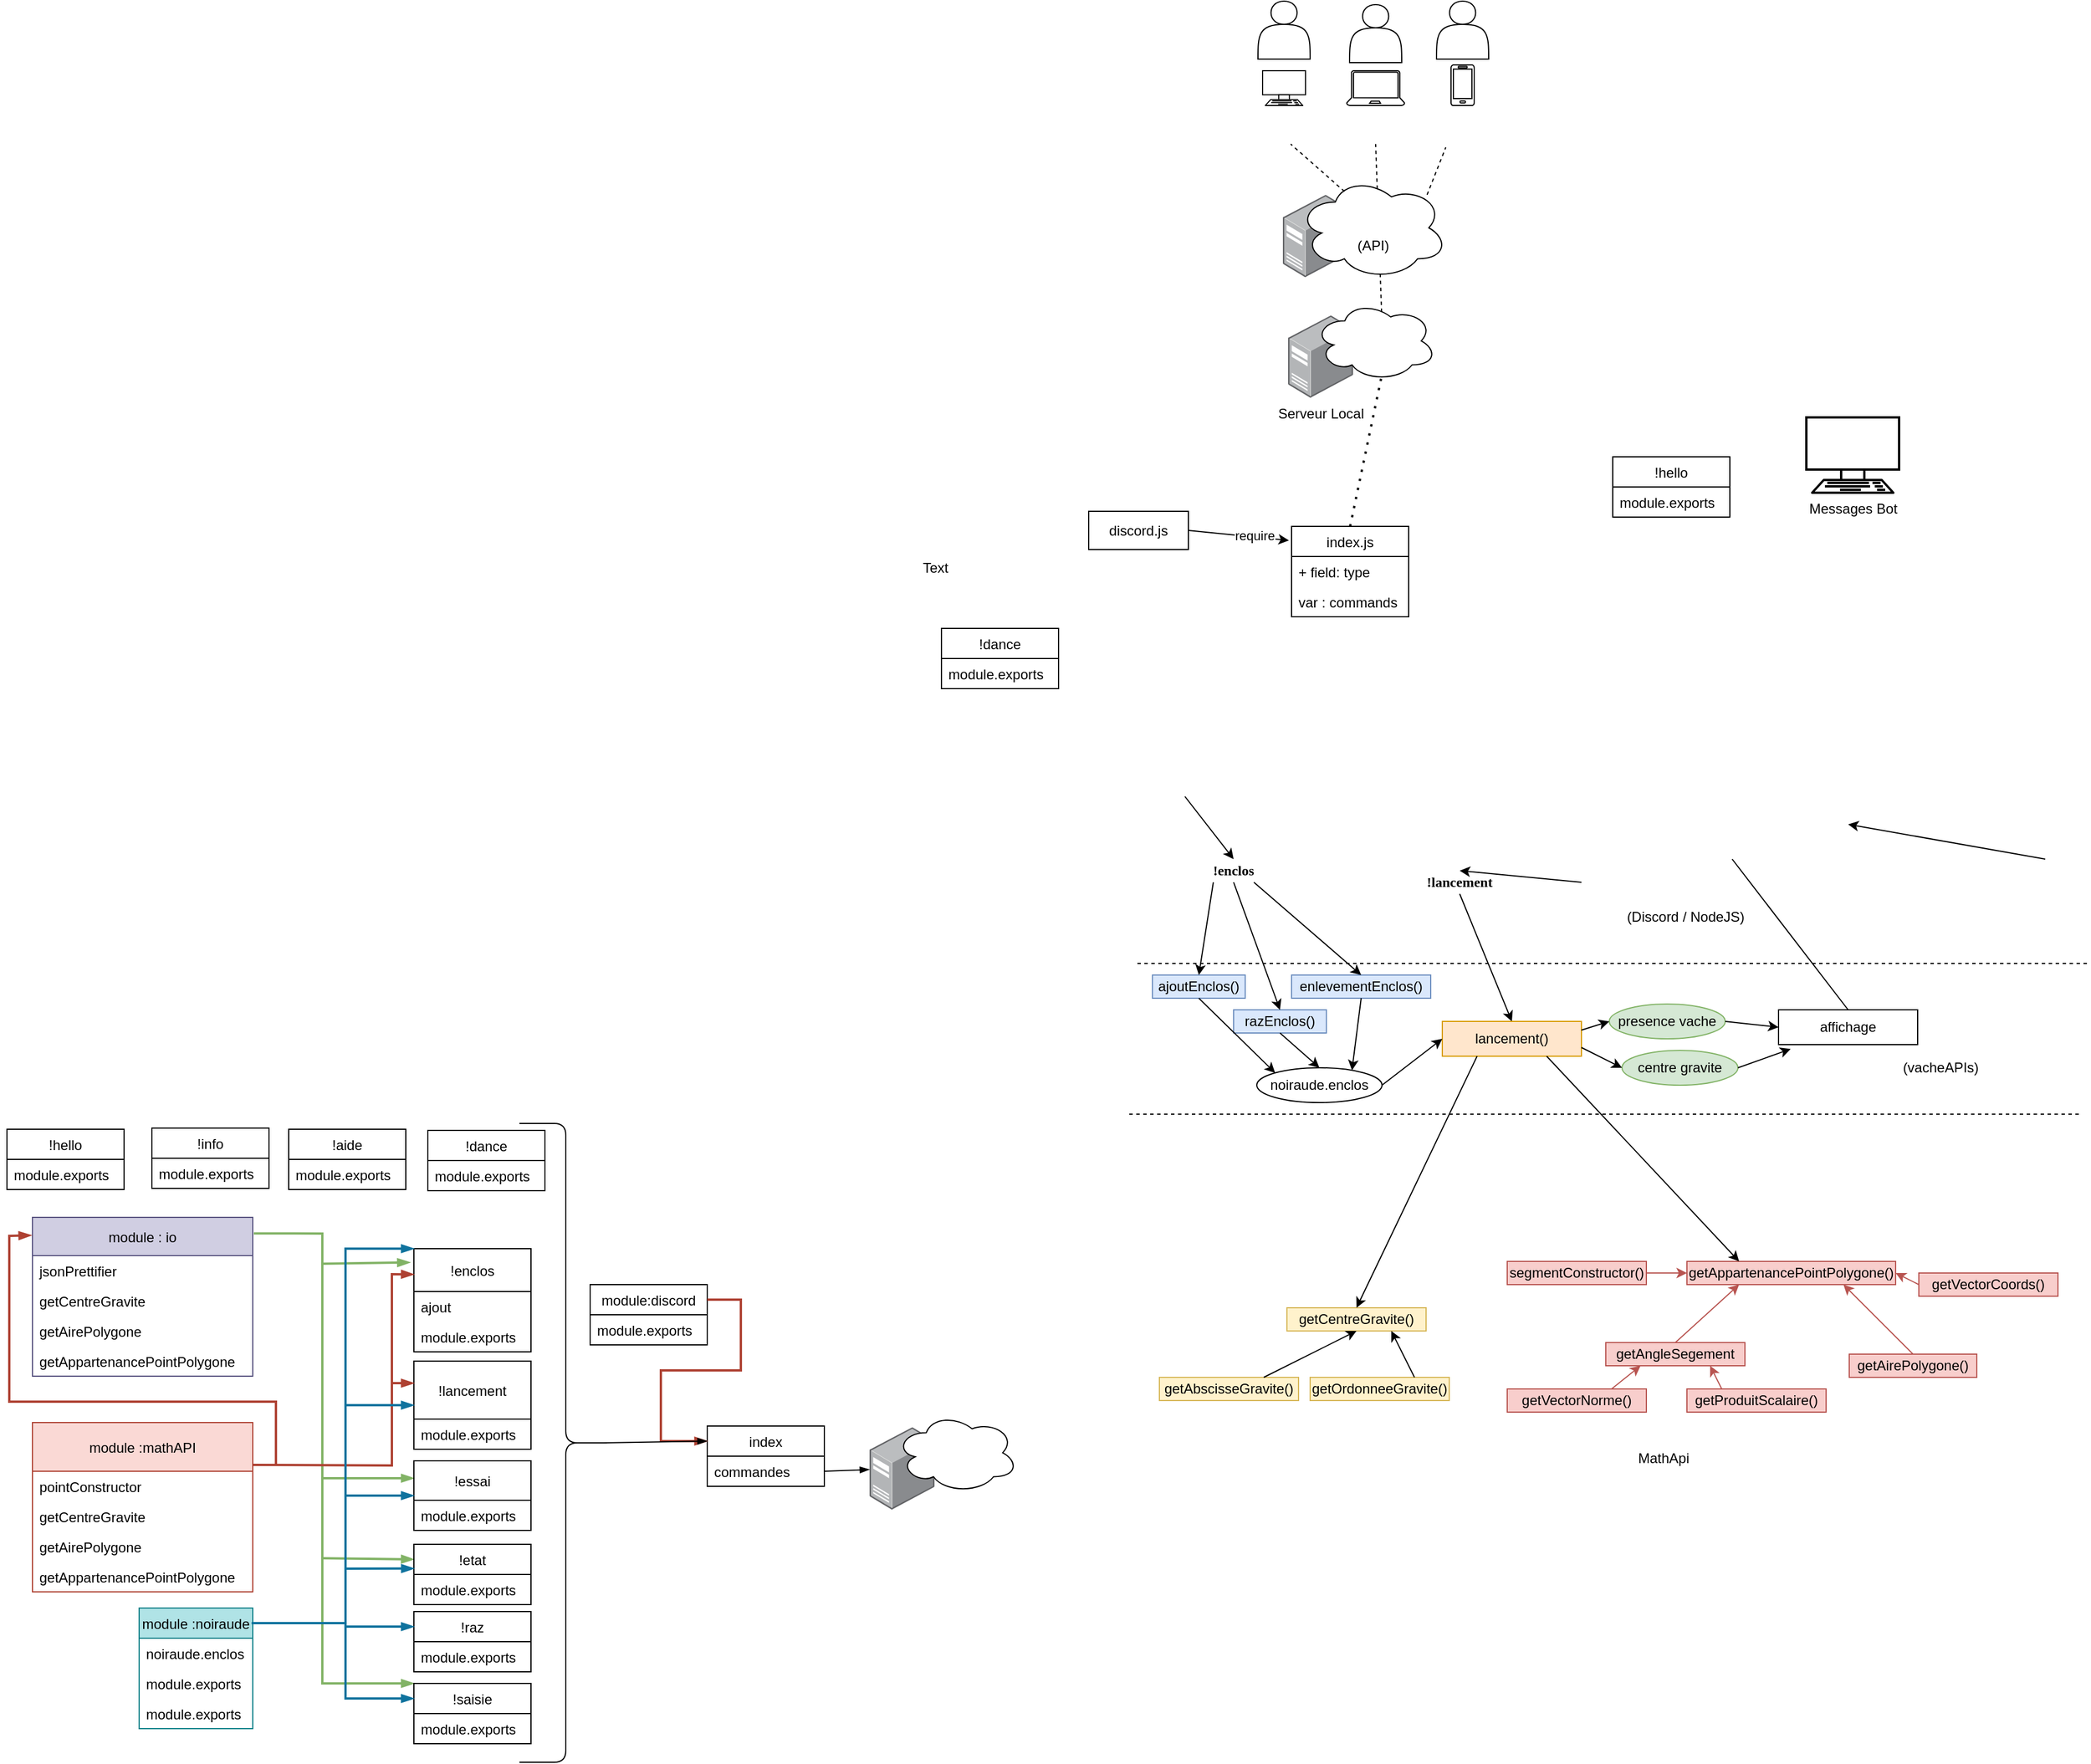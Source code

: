 <mxfile version="14.6.9" type="device"><diagram id="C5RBs43oDa-KdzZeNtuy" name="Page-1"><mxGraphModel dx="2421" dy="1082" grid="1" gridSize="1" guides="1" tooltips="1" connect="1" arrows="1" fold="1" page="0" pageScale="1" pageWidth="827" pageHeight="1169" math="0" shadow="0"><root><mxCell id="WIyWlLk6GJQsqaUBKTNV-0"/><mxCell id="WIyWlLk6GJQsqaUBKTNV-1" parent="WIyWlLk6GJQsqaUBKTNV-0"/><mxCell id="11kpayiMHBBTJBd-zUcu-158" value="" style="endArrow=blockThin;html=1;endFill=1;rounded=0;fillColor=#d5e8d4;strokeColor=#82b366;entryX=-0.033;entryY=0.133;entryDx=0;entryDy=0;gradientColor=#97d077;strokeWidth=2;entryPerimeter=0;" edge="1" parent="WIyWlLk6GJQsqaUBKTNV-1" target="11kpayiMHBBTJBd-zUcu-63"><mxGeometry width="50" height="50" relative="1" as="geometry"><mxPoint x="-700" y="750" as="sourcePoint"/><mxPoint x="-611" y="945" as="targetPoint"/><Array as="points"/></mxGeometry></mxCell><mxCell id="11kpayiMHBBTJBd-zUcu-121" value="" style="endArrow=blockThin;html=1;endFill=1;rounded=0;fillColor=#d5e8d4;strokeColor=#82b366;entryX=0;entryY=0.25;entryDx=0;entryDy=0;gradientColor=#97d077;strokeWidth=2;" edge="1" parent="WIyWlLk6GJQsqaUBKTNV-1" target="11kpayiMHBBTJBd-zUcu-116"><mxGeometry width="50" height="50" relative="1" as="geometry"><mxPoint x="-700" y="935" as="sourcePoint"/><mxPoint x="-640" y="935" as="targetPoint"/><Array as="points"/></mxGeometry></mxCell><mxCell id="11kpayiMHBBTJBd-zUcu-135" value="" style="endArrow=blockThin;html=1;endFill=1;rounded=0;entryX=0;entryY=0.25;entryDx=0;entryDy=0;fillColor=#d5e8d4;strokeColor=#82b366;strokeWidth=2;gradientColor=#97d077;" edge="1" parent="WIyWlLk6GJQsqaUBKTNV-1" target="11kpayiMHBBTJBd-zUcu-131"><mxGeometry width="50" height="50" relative="1" as="geometry"><mxPoint x="-700" y="1005" as="sourcePoint"/><mxPoint x="-560" y="1162" as="targetPoint"/><Array as="points"><mxPoint x="-700" y="1004"/></Array></mxGeometry></mxCell><mxCell id="11kpayiMHBBTJBd-zUcu-134" value="" style="endArrow=blockThin;html=1;endFill=1;rounded=0;fillColor=#d5e8d4;strokeColor=#82b366;entryX=0;entryY=0;entryDx=0;entryDy=0;strokeWidth=2;gradientColor=#97d077;exitX=1.005;exitY=0.101;exitDx=0;exitDy=0;exitPerimeter=0;" edge="1" parent="WIyWlLk6GJQsqaUBKTNV-1" source="11kpayiMHBBTJBd-zUcu-104" target="11kpayiMHBBTJBd-zUcu-65"><mxGeometry width="50" height="50" relative="1" as="geometry"><mxPoint x="-940" y="704" as="sourcePoint"/><mxPoint x="-720" y="1244" as="targetPoint"/><Array as="points"><mxPoint x="-700" y="724"/><mxPoint x="-700" y="1112"/></Array></mxGeometry></mxCell><mxCell id="Q9nrRwDINcUbHyaCn5dd-1" value="" style="endArrow=classic;html=1;entryX=0.5;entryY=0;entryDx=0;entryDy=0;" parent="WIyWlLk6GJQsqaUBKTNV-1" target="Q9nrRwDINcUbHyaCn5dd-42" edge="1"><mxGeometry width="50" height="50" relative="1" as="geometry"><mxPoint x="386" y="421" as="sourcePoint"/><mxPoint x="201" y="401" as="targetPoint"/></mxGeometry></mxCell><mxCell id="Q9nrRwDINcUbHyaCn5dd-4" value="" style="endArrow=classic;html=1;exitX=0.5;exitY=1;exitDx=0;exitDy=0;entryX=0.5;entryY=0;entryDx=0;entryDy=0;" parent="WIyWlLk6GJQsqaUBKTNV-1" source="Q9nrRwDINcUbHyaCn5dd-42" target="Q9nrRwDINcUbHyaCn5dd-51" edge="1"><mxGeometry width="50" height="50" relative="1" as="geometry"><mxPoint x="406" y="321" as="sourcePoint"/><mxPoint x="396" y="371" as="targetPoint"/></mxGeometry></mxCell><mxCell id="Q9nrRwDINcUbHyaCn5dd-9" value="getAbscisseGravite()" style="rounded=0;whiteSpace=wrap;html=1;fillColor=#fff2cc;strokeColor=#d6b656;" parent="WIyWlLk6GJQsqaUBKTNV-1" vertex="1"><mxGeometry x="22" y="848" width="120" height="20" as="geometry"/></mxCell><mxCell id="Q9nrRwDINcUbHyaCn5dd-11" value="getOrdonneeGravite()" style="rounded=0;whiteSpace=wrap;html=1;fillColor=#fff2cc;strokeColor=#d6b656;" parent="WIyWlLk6GJQsqaUBKTNV-1" vertex="1"><mxGeometry x="152" y="848" width="120" height="20" as="geometry"/></mxCell><mxCell id="Q9nrRwDINcUbHyaCn5dd-12" value="getCentreGravite()" style="rounded=0;whiteSpace=wrap;html=1;fillColor=#fff2cc;strokeColor=#d6b656;" parent="WIyWlLk6GJQsqaUBKTNV-1" vertex="1"><mxGeometry x="132" y="788" width="120" height="20" as="geometry"/></mxCell><mxCell id="Q9nrRwDINcUbHyaCn5dd-13" value="ajoutEnclos()" style="rounded=0;whiteSpace=wrap;html=1;fillColor=#dae8fc;strokeColor=#6c8ebf;" parent="WIyWlLk6GJQsqaUBKTNV-1" vertex="1"><mxGeometry x="16" y="501" width="80" height="20" as="geometry"/></mxCell><mxCell id="Q9nrRwDINcUbHyaCn5dd-14" value="getAirePolygone()" style="rounded=0;whiteSpace=wrap;html=1;fillColor=#f8cecc;strokeColor=#b85450;" parent="WIyWlLk6GJQsqaUBKTNV-1" vertex="1"><mxGeometry x="617" y="828" width="110" height="20" as="geometry"/></mxCell><mxCell id="Q9nrRwDINcUbHyaCn5dd-15" value="" style="endArrow=classic;html=1;entryX=0.75;entryY=1;entryDx=0;entryDy=0;exitX=0.5;exitY=0;exitDx=0;exitDy=0;fillColor=#f8cecc;strokeColor=#b85450;" parent="WIyWlLk6GJQsqaUBKTNV-1" source="Q9nrRwDINcUbHyaCn5dd-14" target="Q9nrRwDINcUbHyaCn5dd-21" edge="1"><mxGeometry width="50" height="50" relative="1" as="geometry"><mxPoint x="147" y="638" as="sourcePoint"/><mxPoint x="205.75" y="898" as="targetPoint"/></mxGeometry></mxCell><mxCell id="Q9nrRwDINcUbHyaCn5dd-16" value="" style="endArrow=classic;html=1;exitX=0.5;exitY=0;exitDx=0;exitDy=0;entryX=0.25;entryY=1;entryDx=0;entryDy=0;fillColor=#f8cecc;strokeColor=#b85450;" parent="WIyWlLk6GJQsqaUBKTNV-1" source="Q9nrRwDINcUbHyaCn5dd-24" target="Q9nrRwDINcUbHyaCn5dd-21" edge="1"><mxGeometry width="50" height="50" relative="1" as="geometry"><mxPoint x="309.5" y="798" as="sourcePoint"/><mxPoint x="267" y="828" as="targetPoint"/></mxGeometry></mxCell><mxCell id="Q9nrRwDINcUbHyaCn5dd-17" value="" style="endArrow=classic;html=1;entryX=0.25;entryY=1;entryDx=0;entryDy=0;exitX=0.75;exitY=0;exitDx=0;exitDy=0;fillColor=#f8cecc;strokeColor=#b85450;" parent="WIyWlLk6GJQsqaUBKTNV-1" source="Q9nrRwDINcUbHyaCn5dd-26" target="Q9nrRwDINcUbHyaCn5dd-24" edge="1"><mxGeometry width="50" height="50" relative="1" as="geometry"><mxPoint x="367" y="848" as="sourcePoint"/><mxPoint x="387" y="818" as="targetPoint"/></mxGeometry></mxCell><mxCell id="Q9nrRwDINcUbHyaCn5dd-20" value="segmentConstructor()" style="rounded=0;whiteSpace=wrap;html=1;fillColor=#f8cecc;strokeColor=#b85450;" parent="WIyWlLk6GJQsqaUBKTNV-1" vertex="1"><mxGeometry x="322" y="748" width="120" height="20" as="geometry"/></mxCell><mxCell id="Q9nrRwDINcUbHyaCn5dd-21" value="getAppartenancePointPolygone()" style="rounded=0;whiteSpace=wrap;html=1;fillColor=#f8cecc;strokeColor=#b85450;" parent="WIyWlLk6GJQsqaUBKTNV-1" vertex="1"><mxGeometry x="477" y="748" width="180" height="20" as="geometry"/></mxCell><mxCell id="Q9nrRwDINcUbHyaCn5dd-24" value="getAngleSegement" style="rounded=0;whiteSpace=wrap;html=1;fillColor=#f8cecc;strokeColor=#b85450;" parent="WIyWlLk6GJQsqaUBKTNV-1" vertex="1"><mxGeometry x="407" y="818" width="120" height="20" as="geometry"/></mxCell><mxCell id="Q9nrRwDINcUbHyaCn5dd-25" value="getProduitScalaire()" style="rounded=0;whiteSpace=wrap;html=1;fillColor=#f8cecc;strokeColor=#b85450;" parent="WIyWlLk6GJQsqaUBKTNV-1" vertex="1"><mxGeometry x="477" y="858" width="120" height="20" as="geometry"/></mxCell><mxCell id="Q9nrRwDINcUbHyaCn5dd-26" value="getVectorNorme()" style="rounded=0;whiteSpace=wrap;html=1;fillColor=#f8cecc;strokeColor=#b85450;" parent="WIyWlLk6GJQsqaUBKTNV-1" vertex="1"><mxGeometry x="322" y="858" width="120" height="20" as="geometry"/></mxCell><mxCell id="Q9nrRwDINcUbHyaCn5dd-28" value="" style="endArrow=classic;html=1;exitX=1;exitY=0.5;exitDx=0;exitDy=0;entryX=0;entryY=0.5;entryDx=0;entryDy=0;fillColor=#f8cecc;strokeColor=#b85450;" parent="WIyWlLk6GJQsqaUBKTNV-1" source="Q9nrRwDINcUbHyaCn5dd-20" target="Q9nrRwDINcUbHyaCn5dd-21" edge="1"><mxGeometry width="50" height="50" relative="1" as="geometry"><mxPoint x="319.5" y="808" as="sourcePoint"/><mxPoint x="277" y="838" as="targetPoint"/></mxGeometry></mxCell><mxCell id="Q9nrRwDINcUbHyaCn5dd-29" value="" style="endArrow=classic;html=1;entryX=0.75;entryY=1;entryDx=0;entryDy=0;exitX=0.25;exitY=0;exitDx=0;exitDy=0;fillColor=#f8cecc;strokeColor=#b85450;" parent="WIyWlLk6GJQsqaUBKTNV-1" source="Q9nrRwDINcUbHyaCn5dd-25" target="Q9nrRwDINcUbHyaCn5dd-24" edge="1"><mxGeometry width="50" height="50" relative="1" as="geometry"><mxPoint x="377" y="888" as="sourcePoint"/><mxPoint x="417" y="838" as="targetPoint"/></mxGeometry></mxCell><mxCell id="Q9nrRwDINcUbHyaCn5dd-30" value="getVectorCoords()" style="rounded=0;whiteSpace=wrap;html=1;fillColor=#f8cecc;strokeColor=#b85450;" parent="WIyWlLk6GJQsqaUBKTNV-1" vertex="1"><mxGeometry x="677" y="758" width="120" height="20" as="geometry"/></mxCell><mxCell id="Q9nrRwDINcUbHyaCn5dd-31" value="" style="endArrow=classic;html=1;exitX=0;exitY=0.5;exitDx=0;exitDy=0;entryX=1;entryY=0.5;entryDx=0;entryDy=0;fillColor=#f8cecc;strokeColor=#b85450;" parent="WIyWlLk6GJQsqaUBKTNV-1" source="Q9nrRwDINcUbHyaCn5dd-30" target="Q9nrRwDINcUbHyaCn5dd-21" edge="1"><mxGeometry width="50" height="50" relative="1" as="geometry"><mxPoint x="657" y="798" as="sourcePoint"/><mxPoint x="614.5" y="828" as="targetPoint"/></mxGeometry></mxCell><mxCell id="Q9nrRwDINcUbHyaCn5dd-32" value="" style="endArrow=classic;html=1;exitX=0.75;exitY=0;exitDx=0;exitDy=0;entryX=0.75;entryY=1;entryDx=0;entryDy=0;" parent="WIyWlLk6GJQsqaUBKTNV-1" source="Q9nrRwDINcUbHyaCn5dd-11" target="Q9nrRwDINcUbHyaCn5dd-12" edge="1"><mxGeometry width="50" height="50" relative="1" as="geometry"><mxPoint x="442" y="888" as="sourcePoint"/><mxPoint x="497" y="838" as="targetPoint"/></mxGeometry></mxCell><mxCell id="Q9nrRwDINcUbHyaCn5dd-33" value="" style="endArrow=classic;html=1;exitX=0.75;exitY=0;exitDx=0;exitDy=0;entryX=0.5;entryY=1;entryDx=0;entryDy=0;" parent="WIyWlLk6GJQsqaUBKTNV-1" source="Q9nrRwDINcUbHyaCn5dd-9" target="Q9nrRwDINcUbHyaCn5dd-12" edge="1"><mxGeometry width="50" height="50" relative="1" as="geometry"><mxPoint x="252" y="858" as="sourcePoint"/><mxPoint x="232" y="818" as="targetPoint"/></mxGeometry></mxCell><mxCell id="Q9nrRwDINcUbHyaCn5dd-34" value="" style="endArrow=none;dashed=1;html=1;" parent="WIyWlLk6GJQsqaUBKTNV-1" edge="1"><mxGeometry width="50" height="50" relative="1" as="geometry"><mxPoint x="-4" y="621" as="sourcePoint"/><mxPoint x="816" y="621" as="targetPoint"/></mxGeometry></mxCell><mxCell id="Q9nrRwDINcUbHyaCn5dd-35" value="" style="endArrow=none;dashed=1;html=1;" parent="WIyWlLk6GJQsqaUBKTNV-1" edge="1"><mxGeometry width="50" height="50" relative="1" as="geometry"><mxPoint x="3" y="491" as="sourcePoint"/><mxPoint x="823" y="491" as="targetPoint"/></mxGeometry></mxCell><mxCell id="Q9nrRwDINcUbHyaCn5dd-36" value="MathApi" style="text;html=1;strokeColor=none;fillColor=none;align=center;verticalAlign=middle;whiteSpace=wrap;rounded=0;" parent="WIyWlLk6GJQsqaUBKTNV-1" vertex="1"><mxGeometry x="437" y="908" width="40" height="20" as="geometry"/></mxCell><mxCell id="Q9nrRwDINcUbHyaCn5dd-37" value="(vacheAPIs)" style="text;html=1;strokeColor=none;fillColor=none;align=center;verticalAlign=middle;whiteSpace=wrap;rounded=0;" parent="WIyWlLk6GJQsqaUBKTNV-1" vertex="1"><mxGeometry x="661" y="571" width="70" height="20" as="geometry"/></mxCell><mxCell id="Q9nrRwDINcUbHyaCn5dd-39" value="(Discord / NodeJS)" style="text;html=1;strokeColor=none;fillColor=none;align=center;verticalAlign=middle;whiteSpace=wrap;rounded=0;" parent="WIyWlLk6GJQsqaUBKTNV-1" vertex="1"><mxGeometry x="416" y="441" width="120" height="20" as="geometry"/></mxCell><mxCell id="Q9nrRwDINcUbHyaCn5dd-41" value="&lt;b&gt;&lt;font face=&quot;Lucida Console&quot;&gt;!enclos&lt;/font&gt;&lt;/b&gt;" style="text;html=1;strokeColor=none;fillColor=none;align=center;verticalAlign=middle;whiteSpace=wrap;rounded=0;" parent="WIyWlLk6GJQsqaUBKTNV-1" vertex="1"><mxGeometry x="51" y="401" width="70" height="20" as="geometry"/></mxCell><mxCell id="Q9nrRwDINcUbHyaCn5dd-42" value="&lt;b&gt;&lt;font face=&quot;Lucida Console&quot;&gt;!lancement&lt;/font&gt;&lt;/b&gt;" style="text;html=1;strokeColor=none;fillColor=none;align=center;verticalAlign=middle;whiteSpace=wrap;rounded=0;" parent="WIyWlLk6GJQsqaUBKTNV-1" vertex="1"><mxGeometry x="246" y="411" width="70" height="20" as="geometry"/></mxCell><mxCell id="Q9nrRwDINcUbHyaCn5dd-43" value="" style="endArrow=classic;html=1;entryX=0.5;entryY=0;entryDx=0;entryDy=0;" parent="WIyWlLk6GJQsqaUBKTNV-1" target="Q9nrRwDINcUbHyaCn5dd-41" edge="1"><mxGeometry width="50" height="50" relative="1" as="geometry"><mxPoint x="44" y="347" as="sourcePoint"/><mxPoint x="226" y="381" as="targetPoint"/></mxGeometry></mxCell><mxCell id="Q9nrRwDINcUbHyaCn5dd-45" value="razEnclos()" style="rounded=0;whiteSpace=wrap;html=1;fillColor=#dae8fc;strokeColor=#6c8ebf;" parent="WIyWlLk6GJQsqaUBKTNV-1" vertex="1"><mxGeometry x="86" y="531" width="80" height="20" as="geometry"/></mxCell><mxCell id="Q9nrRwDINcUbHyaCn5dd-46" value="enlevementEnclos()" style="rounded=0;whiteSpace=wrap;html=1;fillColor=#dae8fc;strokeColor=#6c8ebf;" parent="WIyWlLk6GJQsqaUBKTNV-1" vertex="1"><mxGeometry x="136" y="501" width="120" height="20" as="geometry"/></mxCell><mxCell id="Q9nrRwDINcUbHyaCn5dd-47" value="" style="endArrow=classic;html=1;exitX=0.75;exitY=1;exitDx=0;exitDy=0;entryX=0.5;entryY=0;entryDx=0;entryDy=0;" parent="WIyWlLk6GJQsqaUBKTNV-1" source="Q9nrRwDINcUbHyaCn5dd-41" target="Q9nrRwDINcUbHyaCn5dd-46" edge="1"><mxGeometry width="50" height="50" relative="1" as="geometry"><mxPoint x="97.02" y="333.2" as="sourcePoint"/><mxPoint x="96" y="411" as="targetPoint"/></mxGeometry></mxCell><mxCell id="Q9nrRwDINcUbHyaCn5dd-48" value="" style="endArrow=classic;html=1;exitX=0.5;exitY=1;exitDx=0;exitDy=0;entryX=0.5;entryY=0;entryDx=0;entryDy=0;" parent="WIyWlLk6GJQsqaUBKTNV-1" source="Q9nrRwDINcUbHyaCn5dd-41" target="Q9nrRwDINcUbHyaCn5dd-45" edge="1"><mxGeometry width="50" height="50" relative="1" as="geometry"><mxPoint x="113.5" y="431" as="sourcePoint"/><mxPoint x="236" y="551" as="targetPoint"/></mxGeometry></mxCell><mxCell id="Q9nrRwDINcUbHyaCn5dd-49" value="" style="endArrow=classic;html=1;exitX=0.25;exitY=1;exitDx=0;exitDy=0;entryX=0.5;entryY=0;entryDx=0;entryDy=0;" parent="WIyWlLk6GJQsqaUBKTNV-1" source="Q9nrRwDINcUbHyaCn5dd-41" target="Q9nrRwDINcUbHyaCn5dd-13" edge="1"><mxGeometry width="50" height="50" relative="1" as="geometry"><mxPoint x="96" y="431" as="sourcePoint"/><mxPoint x="136" y="591" as="targetPoint"/></mxGeometry></mxCell><mxCell id="Q9nrRwDINcUbHyaCn5dd-51" value="lancement()" style="rounded=0;whiteSpace=wrap;html=1;fillColor=#ffe6cc;strokeColor=#d79b00;" parent="WIyWlLk6GJQsqaUBKTNV-1" vertex="1"><mxGeometry x="266" y="541" width="120" height="30" as="geometry"/></mxCell><mxCell id="Q9nrRwDINcUbHyaCn5dd-52" value="noiraude.enclos" style="ellipse;whiteSpace=wrap;html=1;" parent="WIyWlLk6GJQsqaUBKTNV-1" vertex="1"><mxGeometry x="106" y="581" width="108" height="30" as="geometry"/></mxCell><mxCell id="Q9nrRwDINcUbHyaCn5dd-53" value="centre gravite" style="ellipse;whiteSpace=wrap;html=1;fillColor=#d5e8d4;strokeColor=#82b366;" parent="WIyWlLk6GJQsqaUBKTNV-1" vertex="1"><mxGeometry x="421" y="566" width="100" height="30" as="geometry"/></mxCell><mxCell id="Q9nrRwDINcUbHyaCn5dd-54" value="presence vache" style="ellipse;whiteSpace=wrap;html=1;fillColor=#d5e8d4;strokeColor=#82b366;" parent="WIyWlLk6GJQsqaUBKTNV-1" vertex="1"><mxGeometry x="410" y="526" width="100" height="30" as="geometry"/></mxCell><mxCell id="Q9nrRwDINcUbHyaCn5dd-55" value="" style="endArrow=classic;html=1;exitX=0.25;exitY=1;exitDx=0;exitDy=0;entryX=0.5;entryY=0;entryDx=0;entryDy=0;" parent="WIyWlLk6GJQsqaUBKTNV-1" source="Q9nrRwDINcUbHyaCn5dd-51" target="Q9nrRwDINcUbHyaCn5dd-12" edge="1"><mxGeometry width="50" height="50" relative="1" as="geometry"><mxPoint x="211.0" y="331" as="sourcePoint"/><mxPoint x="291" y="421" as="targetPoint"/></mxGeometry></mxCell><mxCell id="Q9nrRwDINcUbHyaCn5dd-56" value="" style="endArrow=classic;html=1;exitX=0.75;exitY=1;exitDx=0;exitDy=0;entryX=0.25;entryY=0;entryDx=0;entryDy=0;" parent="WIyWlLk6GJQsqaUBKTNV-1" source="Q9nrRwDINcUbHyaCn5dd-51" target="Q9nrRwDINcUbHyaCn5dd-21" edge="1"><mxGeometry width="50" height="50" relative="1" as="geometry"><mxPoint x="221.0" y="341" as="sourcePoint"/><mxPoint x="301" y="431" as="targetPoint"/></mxGeometry></mxCell><mxCell id="Q9nrRwDINcUbHyaCn5dd-57" value="" style="endArrow=classic;html=1;exitX=1;exitY=0.75;exitDx=0;exitDy=0;entryX=0;entryY=0.5;entryDx=0;entryDy=0;" parent="WIyWlLk6GJQsqaUBKTNV-1" source="Q9nrRwDINcUbHyaCn5dd-51" target="Q9nrRwDINcUbHyaCn5dd-53" edge="1"><mxGeometry width="50" height="50" relative="1" as="geometry"><mxPoint x="211.0" y="331" as="sourcePoint"/><mxPoint x="291" y="421" as="targetPoint"/></mxGeometry></mxCell><mxCell id="Q9nrRwDINcUbHyaCn5dd-58" value="" style="endArrow=classic;html=1;exitX=1;exitY=0.25;exitDx=0;exitDy=0;entryX=0;entryY=0.5;entryDx=0;entryDy=0;" parent="WIyWlLk6GJQsqaUBKTNV-1" source="Q9nrRwDINcUbHyaCn5dd-51" target="Q9nrRwDINcUbHyaCn5dd-54" edge="1"><mxGeometry width="50" height="50" relative="1" as="geometry"><mxPoint x="396" y="578.5" as="sourcePoint"/><mxPoint x="446" y="536" as="targetPoint"/></mxGeometry></mxCell><mxCell id="Q9nrRwDINcUbHyaCn5dd-59" value="" style="endArrow=classic;html=1;startArrow=none;" parent="WIyWlLk6GJQsqaUBKTNV-1" edge="1"><mxGeometry width="50" height="50" relative="1" as="geometry"><mxPoint x="786" y="401" as="sourcePoint"/><mxPoint x="616" y="371" as="targetPoint"/></mxGeometry></mxCell><mxCell id="Q9nrRwDINcUbHyaCn5dd-60" value="" style="shape=actor;whiteSpace=wrap;html=1;" parent="WIyWlLk6GJQsqaUBKTNV-1" vertex="1"><mxGeometry x="107" y="-339" width="45" height="50" as="geometry"/></mxCell><mxCell id="Q9nrRwDINcUbHyaCn5dd-61" value="Messages Bot" style="verticalAlign=top;verticalLabelPosition=bottom;labelPosition=center;align=center;html=1;outlineConnect=0;gradientDirection=north;strokeWidth=2;shape=mxgraph.networks.terminal;" parent="WIyWlLk6GJQsqaUBKTNV-1" vertex="1"><mxGeometry x="580" y="20" width="80" height="65" as="geometry"/></mxCell><mxCell id="Q9nrRwDINcUbHyaCn5dd-62" value="affichage" style="rounded=0;whiteSpace=wrap;html=1;" parent="WIyWlLk6GJQsqaUBKTNV-1" vertex="1"><mxGeometry x="556" y="531" width="120" height="30" as="geometry"/></mxCell><mxCell id="Q9nrRwDINcUbHyaCn5dd-63" value="" style="endArrow=classic;html=1;exitX=1;exitY=0.5;exitDx=0;exitDy=0;entryX=0.087;entryY=1.127;entryDx=0;entryDy=0;entryPerimeter=0;" parent="WIyWlLk6GJQsqaUBKTNV-1" source="Q9nrRwDINcUbHyaCn5dd-53" target="Q9nrRwDINcUbHyaCn5dd-62" edge="1"><mxGeometry width="50" height="50" relative="1" as="geometry"><mxPoint x="396" y="558.5" as="sourcePoint"/><mxPoint x="446" y="536" as="targetPoint"/></mxGeometry></mxCell><mxCell id="Q9nrRwDINcUbHyaCn5dd-64" value="" style="endArrow=classic;html=1;exitX=1;exitY=0.5;exitDx=0;exitDy=0;entryX=0;entryY=0.5;entryDx=0;entryDy=0;" parent="WIyWlLk6GJQsqaUBKTNV-1" source="Q9nrRwDINcUbHyaCn5dd-54" target="Q9nrRwDINcUbHyaCn5dd-62" edge="1"><mxGeometry width="50" height="50" relative="1" as="geometry"><mxPoint x="546" y="536" as="sourcePoint"/><mxPoint x="566" y="548.5" as="targetPoint"/></mxGeometry></mxCell><mxCell id="Q9nrRwDINcUbHyaCn5dd-65" value="" style="endArrow=classic;html=1;entryX=0.5;entryY=0;entryDx=0;entryDy=0;exitX=0.5;exitY=1;exitDx=0;exitDy=0;" parent="WIyWlLk6GJQsqaUBKTNV-1" source="Q9nrRwDINcUbHyaCn5dd-45" target="Q9nrRwDINcUbHyaCn5dd-52" edge="1"><mxGeometry width="50" height="50" relative="1" as="geometry"><mxPoint x="46" y="611" as="sourcePoint"/><mxPoint x="96" y="561" as="targetPoint"/></mxGeometry></mxCell><mxCell id="Q9nrRwDINcUbHyaCn5dd-66" value="" style="endArrow=classic;html=1;entryX=0;entryY=0;entryDx=0;entryDy=0;exitX=0.5;exitY=1;exitDx=0;exitDy=0;" parent="WIyWlLk6GJQsqaUBKTNV-1" source="Q9nrRwDINcUbHyaCn5dd-13" target="Q9nrRwDINcUbHyaCn5dd-52" edge="1"><mxGeometry width="50" height="50" relative="1" as="geometry"><mxPoint x="136" y="561" as="sourcePoint"/><mxPoint x="151" y="591" as="targetPoint"/></mxGeometry></mxCell><mxCell id="Q9nrRwDINcUbHyaCn5dd-67" value="" style="endArrow=classic;html=1;entryX=0.76;entryY=0.073;entryDx=0;entryDy=0;exitX=0.5;exitY=1;exitDx=0;exitDy=0;entryPerimeter=0;" parent="WIyWlLk6GJQsqaUBKTNV-1" source="Q9nrRwDINcUbHyaCn5dd-46" target="Q9nrRwDINcUbHyaCn5dd-52" edge="1"><mxGeometry width="50" height="50" relative="1" as="geometry"><mxPoint x="146" y="571" as="sourcePoint"/><mxPoint x="161" y="601" as="targetPoint"/></mxGeometry></mxCell><mxCell id="Q9nrRwDINcUbHyaCn5dd-68" value="" style="endArrow=classic;html=1;exitX=1;exitY=0.5;exitDx=0;exitDy=0;entryX=0;entryY=0.5;entryDx=0;entryDy=0;" parent="WIyWlLk6GJQsqaUBKTNV-1" source="Q9nrRwDINcUbHyaCn5dd-52" target="Q9nrRwDINcUbHyaCn5dd-51" edge="1"><mxGeometry width="50" height="50" relative="1" as="geometry"><mxPoint x="136" y="561" as="sourcePoint"/><mxPoint x="218" y="551" as="targetPoint"/></mxGeometry></mxCell><mxCell id="11kpayiMHBBTJBd-zUcu-2" value="" style="endArrow=none;html=1;exitX=0.5;exitY=0;exitDx=0;exitDy=0;" edge="1" parent="WIyWlLk6GJQsqaUBKTNV-1" source="Q9nrRwDINcUbHyaCn5dd-62"><mxGeometry width="50" height="50" relative="1" as="geometry"><mxPoint x="616" y="531" as="sourcePoint"/><mxPoint x="516" y="401" as="targetPoint"/></mxGeometry></mxCell><mxCell id="11kpayiMHBBTJBd-zUcu-9" value="" style="verticalLabelPosition=bottom;html=1;verticalAlign=top;align=center;shape=mxgraph.azure.mobile;pointerEvents=1;" vertex="1" parent="WIyWlLk6GJQsqaUBKTNV-1"><mxGeometry x="273.5" y="-284" width="20" height="35" as="geometry"/></mxCell><mxCell id="11kpayiMHBBTJBd-zUcu-11" value="" style="verticalLabelPosition=bottom;html=1;verticalAlign=top;align=center;shape=mxgraph.azure.laptop;pointerEvents=1;" vertex="1" parent="WIyWlLk6GJQsqaUBKTNV-1"><mxGeometry x="183.5" y="-279" width="50" height="30" as="geometry"/></mxCell><mxCell id="11kpayiMHBBTJBd-zUcu-12" value="" style="verticalAlign=top;verticalLabelPosition=bottom;labelPosition=center;align=center;html=1;outlineConnect=0;gradientDirection=north;strokeWidth=2;shape=mxgraph.networks.terminal;" vertex="1" parent="WIyWlLk6GJQsqaUBKTNV-1"><mxGeometry x="111" y="-279" width="37" height="30" as="geometry"/></mxCell><mxCell id="11kpayiMHBBTJBd-zUcu-15" value="" style="shape=image;verticalLabelPosition=bottom;labelBackgroundColor=#ffffff;verticalAlign=top;aspect=fixed;imageAspect=0;image=https://cdn0.iconfinder.com/data/icons/free-social-media-set/24/discord-512.png;" vertex="1" parent="WIyWlLk6GJQsqaUBKTNV-1"><mxGeometry x="269" y="-241.91" width="29" height="29" as="geometry"/></mxCell><mxCell id="11kpayiMHBBTJBd-zUcu-22" value="" style="group" vertex="1" connectable="0" parent="WIyWlLk6GJQsqaUBKTNV-1"><mxGeometry x="141.5" y="-188" width="129" height="89" as="geometry"/></mxCell><mxCell id="11kpayiMHBBTJBd-zUcu-26" value="" style="group" vertex="1" connectable="0" parent="11kpayiMHBBTJBd-zUcu-22"><mxGeometry x="-13" width="142" height="89" as="geometry"/></mxCell><mxCell id="11kpayiMHBBTJBd-zUcu-18" value="" style="points=[];aspect=fixed;html=1;align=center;shadow=0;dashed=0;image;image=img/lib/allied_telesis/computer_and_terminals/Server_Desktop.svg;" vertex="1" parent="11kpayiMHBBTJBd-zUcu-26"><mxGeometry y="16" width="56.01" height="71" as="geometry"/></mxCell><mxCell id="11kpayiMHBBTJBd-zUcu-21" value="&lt;br&gt;&lt;br&gt;(API)" style="ellipse;shape=cloud;whiteSpace=wrap;html=1;" vertex="1" parent="11kpayiMHBBTJBd-zUcu-26"><mxGeometry x="13" width="129" height="89" as="geometry"/></mxCell><mxCell id="11kpayiMHBBTJBd-zUcu-19" value="" style="shape=image;verticalLabelPosition=bottom;labelBackgroundColor=#ffffff;verticalAlign=top;aspect=fixed;imageAspect=0;image=https://download.logo.wine/logo/Discord_(software)/Discord_(software)-Logo.wine.png;" vertex="1" parent="11kpayiMHBBTJBd-zUcu-26"><mxGeometry x="30.62" y="16" width="93.75" height="62.56" as="geometry"/></mxCell><mxCell id="11kpayiMHBBTJBd-zUcu-24" value="" style="shape=image;verticalLabelPosition=bottom;labelBackgroundColor=#ffffff;verticalAlign=top;aspect=fixed;imageAspect=0;image=https://seeklogo.com/images/D/discord-logo-134E148657-seeklogo.com.png;" vertex="1" parent="WIyWlLk6GJQsqaUBKTNV-1"><mxGeometry x="197.03" y="-241.91" width="22.94" height="26.17" as="geometry"/></mxCell><mxCell id="11kpayiMHBBTJBd-zUcu-25" value="" style="shape=image;verticalLabelPosition=bottom;labelBackgroundColor=#ffffff;verticalAlign=top;aspect=fixed;imageAspect=0;image=https://seeklogo.com/images/D/discord-logo-134E148657-seeklogo.com.png;" vertex="1" parent="WIyWlLk6GJQsqaUBKTNV-1"><mxGeometry x="118.03" y="-241.91" width="22.94" height="26.17" as="geometry"/></mxCell><mxCell id="11kpayiMHBBTJBd-zUcu-30" value="" style="endArrow=none;dashed=1;html=1;exitX=1;exitY=0;exitDx=0;exitDy=0;entryX=0;entryY=1;entryDx=0;entryDy=0;" edge="1" parent="WIyWlLk6GJQsqaUBKTNV-1" source="11kpayiMHBBTJBd-zUcu-19" target="11kpayiMHBBTJBd-zUcu-15"><mxGeometry width="50" height="50" relative="1" as="geometry"><mxPoint x="339.5" y="-180" as="sourcePoint"/><mxPoint x="389.5" y="-230" as="targetPoint"/></mxGeometry></mxCell><mxCell id="11kpayiMHBBTJBd-zUcu-31" value="" style="endArrow=none;dashed=1;html=1;exitX=0.53;exitY=0.122;exitDx=0;exitDy=0;entryX=0.5;entryY=1;entryDx=0;entryDy=0;exitPerimeter=0;" edge="1" parent="WIyWlLk6GJQsqaUBKTNV-1" source="11kpayiMHBBTJBd-zUcu-21" target="11kpayiMHBBTJBd-zUcu-24"><mxGeometry width="50" height="50" relative="1" as="geometry"><mxPoint x="260.37" y="-171.0" as="sourcePoint"/><mxPoint x="279.5" y="-200" as="targetPoint"/></mxGeometry></mxCell><mxCell id="11kpayiMHBBTJBd-zUcu-32" value="" style="endArrow=none;dashed=1;html=1;exitX=0.311;exitY=0.148;exitDx=0;exitDy=0;entryX=0.75;entryY=1;entryDx=0;entryDy=0;exitPerimeter=0;" edge="1" parent="WIyWlLk6GJQsqaUBKTNV-1" source="11kpayiMHBBTJBd-zUcu-21" target="11kpayiMHBBTJBd-zUcu-25"><mxGeometry width="50" height="50" relative="1" as="geometry"><mxPoint x="200.6" y="-178.1" as="sourcePoint"/><mxPoint x="216.0" y="-202.91" as="targetPoint"/></mxGeometry></mxCell><mxCell id="11kpayiMHBBTJBd-zUcu-33" value="" style="shape=actor;whiteSpace=wrap;html=1;" vertex="1" parent="WIyWlLk6GJQsqaUBKTNV-1"><mxGeometry x="186" y="-336" width="45" height="50" as="geometry"/></mxCell><mxCell id="11kpayiMHBBTJBd-zUcu-34" value="" style="shape=actor;whiteSpace=wrap;html=1;" vertex="1" parent="WIyWlLk6GJQsqaUBKTNV-1"><mxGeometry x="261" y="-339" width="45" height="50" as="geometry"/></mxCell><mxCell id="11kpayiMHBBTJBd-zUcu-36" value="" style="group" vertex="1" connectable="0" parent="WIyWlLk6GJQsqaUBKTNV-1"><mxGeometry x="133" y="-76" width="128" height="79" as="geometry"/></mxCell><mxCell id="11kpayiMHBBTJBd-zUcu-23" value="Serveur Local" style="points=[];aspect=fixed;html=1;align=center;shadow=0;dashed=0;image;image=img/lib/allied_telesis/computer_and_terminals/Server_Desktop.svg;" vertex="1" parent="11kpayiMHBBTJBd-zUcu-36"><mxGeometry y="8" width="56.01" height="71" as="geometry"/></mxCell><mxCell id="11kpayiMHBBTJBd-zUcu-5" value="" style="group" vertex="1" connectable="0" parent="11kpayiMHBBTJBd-zUcu-36"><mxGeometry x="22.5" width="105.5" height="69" as="geometry"/></mxCell><mxCell id="11kpayiMHBBTJBd-zUcu-35" value="" style="group" vertex="1" connectable="0" parent="11kpayiMHBBTJBd-zUcu-5"><mxGeometry y="-4.45" width="105.5" height="69" as="geometry"/></mxCell><mxCell id="11kpayiMHBBTJBd-zUcu-0" value="" style="ellipse;shape=cloud;whiteSpace=wrap;html=1;" vertex="1" parent="11kpayiMHBBTJBd-zUcu-35"><mxGeometry width="105.5" height="69" as="geometry"/></mxCell><mxCell id="11kpayiMHBBTJBd-zUcu-1" value="" style="shape=image;verticalLabelPosition=bottom;labelBackgroundColor=#ffffff;verticalAlign=top;aspect=fixed;imageAspect=0;image=https://upload.wikimedia.org/wikipedia/commons/thumb/d/d9/Node.js_logo.svg/1280px-Node.js_logo.svg.png;" vertex="1" parent="11kpayiMHBBTJBd-zUcu-35"><mxGeometry x="24.824" y="21.7" width="53.869" height="32.941" as="geometry"/></mxCell><mxCell id="11kpayiMHBBTJBd-zUcu-39" value="" style="endArrow=none;dashed=1;html=1;exitX=0.551;exitY=0.139;exitDx=0;exitDy=0;entryX=0.55;entryY=0.95;entryDx=0;entryDy=0;exitPerimeter=0;entryPerimeter=0;" edge="1" parent="WIyWlLk6GJQsqaUBKTNV-1" source="11kpayiMHBBTJBd-zUcu-0" target="11kpayiMHBBTJBd-zUcu-21"><mxGeometry width="50" height="50" relative="1" as="geometry"><mxPoint x="262.87" y="-162" as="sourcePoint"/><mxPoint x="279" y="-202.91" as="targetPoint"/></mxGeometry></mxCell><mxCell id="11kpayiMHBBTJBd-zUcu-40" value="" style="endArrow=none;dashed=1;html=1;dashPattern=1 3;strokeWidth=2;exitX=0.5;exitY=0;exitDx=0;exitDy=0;entryX=0.55;entryY=0.95;entryDx=0;entryDy=0;entryPerimeter=0;" edge="1" parent="WIyWlLk6GJQsqaUBKTNV-1" source="11kpayiMHBBTJBd-zUcu-45" target="11kpayiMHBBTJBd-zUcu-0"><mxGeometry width="50" height="50" relative="1" as="geometry"><mxPoint x="216" y="61" as="sourcePoint"/><mxPoint x="342" y="-24" as="targetPoint"/></mxGeometry></mxCell><mxCell id="11kpayiMHBBTJBd-zUcu-43" value="" style="endArrow=classic;html=1;entryX=-0.023;entryY=0.155;entryDx=0;entryDy=0;exitX=1;exitY=0.5;exitDx=0;exitDy=0;entryPerimeter=0;" edge="1" parent="WIyWlLk6GJQsqaUBKTNV-1" source="11kpayiMHBBTJBd-zUcu-44" target="11kpayiMHBBTJBd-zUcu-45"><mxGeometry width="50" height="50" relative="1" as="geometry"><mxPoint x="74" y="93" as="sourcePoint"/><mxPoint x="95" y="81" as="targetPoint"/></mxGeometry></mxCell><mxCell id="11kpayiMHBBTJBd-zUcu-49" value="require" style="edgeLabel;html=1;align=center;verticalAlign=middle;resizable=0;points=[];" vertex="1" connectable="0" parent="11kpayiMHBBTJBd-zUcu-43"><mxGeometry x="0.307" y="1" relative="1" as="geometry"><mxPoint as="offset"/></mxGeometry></mxCell><mxCell id="11kpayiMHBBTJBd-zUcu-44" value="discord.js" style="rounded=0;whiteSpace=wrap;html=1;" vertex="1" parent="WIyWlLk6GJQsqaUBKTNV-1"><mxGeometry x="-39" y="101" width="86" height="33" as="geometry"/></mxCell><mxCell id="11kpayiMHBBTJBd-zUcu-45" value="index.js" style="swimlane;fontStyle=0;childLayout=stackLayout;horizontal=1;startSize=26;fillColor=none;horizontalStack=0;resizeParent=1;resizeParentMax=0;resizeLast=0;collapsible=1;marginBottom=0;" vertex="1" parent="WIyWlLk6GJQsqaUBKTNV-1"><mxGeometry x="136" y="114" width="101" height="78" as="geometry"/></mxCell><mxCell id="11kpayiMHBBTJBd-zUcu-47" value="+ field: type" style="text;strokeColor=none;fillColor=none;align=left;verticalAlign=top;spacingLeft=4;spacingRight=4;overflow=hidden;rotatable=0;points=[[0,0.5],[1,0.5]];portConstraint=eastwest;" vertex="1" parent="11kpayiMHBBTJBd-zUcu-45"><mxGeometry y="26" width="101" height="26" as="geometry"/></mxCell><mxCell id="11kpayiMHBBTJBd-zUcu-46" value="var : commands" style="text;strokeColor=none;fillColor=none;align=left;verticalAlign=top;spacingLeft=4;spacingRight=4;overflow=hidden;rotatable=0;points=[[0,0.5],[1,0.5]];portConstraint=eastwest;" vertex="1" parent="11kpayiMHBBTJBd-zUcu-45"><mxGeometry y="52" width="101" height="26" as="geometry"/></mxCell><mxCell id="11kpayiMHBBTJBd-zUcu-54" value="!aide" style="swimlane;fontStyle=0;childLayout=stackLayout;horizontal=1;startSize=26;fillColor=none;horizontalStack=0;resizeParent=1;resizeParentMax=0;resizeLast=0;collapsible=1;marginBottom=0;" vertex="1" parent="WIyWlLk6GJQsqaUBKTNV-1"><mxGeometry x="-729" y="634" width="101" height="52" as="geometry"/></mxCell><mxCell id="11kpayiMHBBTJBd-zUcu-55" value="module.exports" style="text;strokeColor=none;fillColor=none;align=left;verticalAlign=top;spacingLeft=4;spacingRight=4;overflow=hidden;rotatable=0;points=[[0,0.5],[1,0.5]];portConstraint=eastwest;" vertex="1" parent="11kpayiMHBBTJBd-zUcu-54"><mxGeometry y="26" width="101" height="26" as="geometry"/></mxCell><mxCell id="11kpayiMHBBTJBd-zUcu-63" value="!enclos" style="swimlane;fontStyle=0;childLayout=stackLayout;horizontal=1;startSize=37;fillColor=none;horizontalStack=0;resizeParent=1;resizeParentMax=0;resizeLast=0;collapsible=1;marginBottom=0;" vertex="1" parent="WIyWlLk6GJQsqaUBKTNV-1"><mxGeometry x="-621" y="737" width="101" height="89" as="geometry"/></mxCell><mxCell id="11kpayiMHBBTJBd-zUcu-64" value="ajout" style="text;strokeColor=none;fillColor=none;align=left;verticalAlign=top;spacingLeft=4;spacingRight=4;overflow=hidden;rotatable=0;points=[[0,0.5],[1,0.5]];portConstraint=eastwest;" vertex="1" parent="11kpayiMHBBTJBd-zUcu-63"><mxGeometry y="37" width="101" height="26" as="geometry"/></mxCell><mxCell id="11kpayiMHBBTJBd-zUcu-92" value="module.exports" style="text;strokeColor=none;fillColor=none;align=left;verticalAlign=top;spacingLeft=4;spacingRight=4;overflow=hidden;rotatable=0;points=[[0,0.5],[1,0.5]];portConstraint=eastwest;" vertex="1" parent="11kpayiMHBBTJBd-zUcu-63"><mxGeometry y="63" width="101" height="26" as="geometry"/></mxCell><mxCell id="11kpayiMHBBTJBd-zUcu-65" value="!saisie" style="swimlane;fontStyle=0;childLayout=stackLayout;horizontal=1;startSize=26;fillColor=none;horizontalStack=0;resizeParent=1;resizeParentMax=0;resizeLast=0;collapsible=1;marginBottom=0;" vertex="1" parent="WIyWlLk6GJQsqaUBKTNV-1"><mxGeometry x="-621" y="1112" width="101" height="52" as="geometry"/></mxCell><mxCell id="11kpayiMHBBTJBd-zUcu-66" value="module.exports" style="text;strokeColor=none;fillColor=none;align=left;verticalAlign=top;spacingLeft=4;spacingRight=4;overflow=hidden;rotatable=0;points=[[0,0.5],[1,0.5]];portConstraint=eastwest;" vertex="1" parent="11kpayiMHBBTJBd-zUcu-65"><mxGeometry y="26" width="101" height="26" as="geometry"/></mxCell><mxCell id="11kpayiMHBBTJBd-zUcu-67" value="index" style="swimlane;fontStyle=0;childLayout=stackLayout;horizontal=1;startSize=26;fillColor=none;horizontalStack=0;resizeParent=1;resizeParentMax=0;resizeLast=0;collapsible=1;marginBottom=0;" vertex="1" parent="WIyWlLk6GJQsqaUBKTNV-1"><mxGeometry x="-368" y="890" width="101" height="52" as="geometry"/></mxCell><mxCell id="11kpayiMHBBTJBd-zUcu-68" value="commandes" style="text;strokeColor=none;fillColor=none;align=left;verticalAlign=top;spacingLeft=4;spacingRight=4;overflow=hidden;rotatable=0;points=[[0,0.5],[1,0.5]];portConstraint=eastwest;" vertex="1" parent="11kpayiMHBBTJBd-zUcu-67"><mxGeometry y="26" width="101" height="26" as="geometry"/></mxCell><mxCell id="11kpayiMHBBTJBd-zUcu-69" value="!hello" style="swimlane;fontStyle=0;childLayout=stackLayout;horizontal=1;startSize=26;fillColor=none;horizontalStack=0;resizeParent=1;resizeParentMax=0;resizeLast=0;collapsible=1;marginBottom=0;" vertex="1" parent="WIyWlLk6GJQsqaUBKTNV-1"><mxGeometry x="413" y="54" width="101" height="52" as="geometry"/></mxCell><mxCell id="11kpayiMHBBTJBd-zUcu-70" value="module.exports" style="text;strokeColor=none;fillColor=none;align=left;verticalAlign=top;spacingLeft=4;spacingRight=4;overflow=hidden;rotatable=0;points=[[0,0.5],[1,0.5]];portConstraint=eastwest;" vertex="1" parent="11kpayiMHBBTJBd-zUcu-69"><mxGeometry y="26" width="101" height="26" as="geometry"/></mxCell><mxCell id="11kpayiMHBBTJBd-zUcu-71" value="!dance" style="swimlane;fontStyle=0;childLayout=stackLayout;horizontal=1;startSize=26;fillColor=none;horizontalStack=0;resizeParent=1;resizeParentMax=0;resizeLast=0;collapsible=1;marginBottom=0;" vertex="1" parent="WIyWlLk6GJQsqaUBKTNV-1"><mxGeometry x="-165.97" y="202" width="101" height="52" as="geometry"/></mxCell><mxCell id="11kpayiMHBBTJBd-zUcu-72" value="module.exports" style="text;strokeColor=none;fillColor=none;align=left;verticalAlign=top;spacingLeft=4;spacingRight=4;overflow=hidden;rotatable=0;points=[[0,0.5],[1,0.5]];portConstraint=eastwest;" vertex="1" parent="11kpayiMHBBTJBd-zUcu-71"><mxGeometry y="26" width="101" height="26" as="geometry"/></mxCell><mxCell id="11kpayiMHBBTJBd-zUcu-73" value="Text" style="text;html=1;strokeColor=none;fillColor=none;align=center;verticalAlign=middle;whiteSpace=wrap;rounded=0;" vertex="1" parent="WIyWlLk6GJQsqaUBKTNV-1"><mxGeometry x="-191" y="140" width="40" height="20" as="geometry"/></mxCell><mxCell id="11kpayiMHBBTJBd-zUcu-78" value="module :mathAPI" style="swimlane;fontStyle=0;childLayout=stackLayout;horizontal=1;startSize=42;fillColor=#fad9d5;horizontalStack=0;resizeParent=1;resizeParentMax=0;resizeLast=0;collapsible=1;marginBottom=0;strokeColor=#ae4132;" vertex="1" parent="WIyWlLk6GJQsqaUBKTNV-1"><mxGeometry x="-950" y="887" width="190" height="146" as="geometry"><mxRectangle x="-360" y="521" width="120" height="26" as="alternateBounds"/></mxGeometry></mxCell><mxCell id="11kpayiMHBBTJBd-zUcu-82" value="pointConstructor" style="text;strokeColor=none;fillColor=none;align=left;verticalAlign=top;spacingLeft=4;spacingRight=4;overflow=hidden;rotatable=0;points=[[0,0.5],[1,0.5]];portConstraint=eastwest;" vertex="1" parent="11kpayiMHBBTJBd-zUcu-78"><mxGeometry y="42" width="190" height="26" as="geometry"/></mxCell><mxCell id="11kpayiMHBBTJBd-zUcu-79" value="getCentreGravite" style="text;strokeColor=none;fillColor=none;align=left;verticalAlign=top;spacingLeft=4;spacingRight=4;overflow=hidden;rotatable=0;points=[[0,0.5],[1,0.5]];portConstraint=eastwest;" vertex="1" parent="11kpayiMHBBTJBd-zUcu-78"><mxGeometry y="68" width="190" height="26" as="geometry"/></mxCell><mxCell id="11kpayiMHBBTJBd-zUcu-97" value="getAirePolygone" style="text;strokeColor=none;fillColor=none;align=left;verticalAlign=top;spacingLeft=4;spacingRight=4;overflow=hidden;rotatable=0;points=[[0,0.5],[1,0.5]];portConstraint=eastwest;" vertex="1" parent="11kpayiMHBBTJBd-zUcu-78"><mxGeometry y="94" width="190" height="26" as="geometry"/></mxCell><mxCell id="11kpayiMHBBTJBd-zUcu-81" value="getAppartenancePointPolygone" style="text;strokeColor=none;fillColor=none;align=left;verticalAlign=top;spacingLeft=4;spacingRight=4;overflow=hidden;rotatable=0;points=[[0,0.5],[1,0.5]];portConstraint=eastwest;" vertex="1" parent="11kpayiMHBBTJBd-zUcu-78"><mxGeometry y="120" width="190" height="26" as="geometry"/></mxCell><mxCell id="11kpayiMHBBTJBd-zUcu-87" value="module :noiraude" style="swimlane;fontStyle=0;childLayout=stackLayout;horizontal=1;startSize=26;fillColor=#b0e3e6;horizontalStack=0;resizeParent=1;resizeParentMax=0;resizeLast=0;collapsible=1;marginBottom=0;strokeColor=#0e8088;" vertex="1" parent="WIyWlLk6GJQsqaUBKTNV-1"><mxGeometry x="-858" y="1047" width="98" height="104" as="geometry"><mxRectangle x="-230" y="521" width="130" height="26" as="alternateBounds"/></mxGeometry></mxCell><mxCell id="11kpayiMHBBTJBd-zUcu-88" value="noiraude.enclos" style="text;strokeColor=none;fillColor=none;align=left;verticalAlign=top;spacingLeft=4;spacingRight=4;overflow=hidden;rotatable=0;points=[[0,0.5],[1,0.5]];portConstraint=eastwest;" vertex="1" parent="11kpayiMHBBTJBd-zUcu-87"><mxGeometry y="26" width="98" height="26" as="geometry"/></mxCell><mxCell id="11kpayiMHBBTJBd-zUcu-89" value="module.exports" style="text;strokeColor=none;fillColor=none;align=left;verticalAlign=top;spacingLeft=4;spacingRight=4;overflow=hidden;rotatable=0;points=[[0,0.5],[1,0.5]];portConstraint=eastwest;" vertex="1" parent="11kpayiMHBBTJBd-zUcu-87"><mxGeometry y="52" width="98" height="26" as="geometry"/></mxCell><mxCell id="11kpayiMHBBTJBd-zUcu-90" value="module.exports" style="text;strokeColor=none;fillColor=none;align=left;verticalAlign=top;spacingLeft=4;spacingRight=4;overflow=hidden;rotatable=0;points=[[0,0.5],[1,0.5]];portConstraint=eastwest;" vertex="1" parent="11kpayiMHBBTJBd-zUcu-87"><mxGeometry y="78" width="98" height="26" as="geometry"/></mxCell><mxCell id="11kpayiMHBBTJBd-zUcu-91" value="" style="endArrow=blockThin;html=1;endFill=1;rounded=0;fillColor=#b1ddf0;strokeColor=#10739e;strokeWidth=2;" edge="1" parent="WIyWlLk6GJQsqaUBKTNV-1"><mxGeometry width="50" height="50" relative="1" as="geometry"><mxPoint x="-680" y="1040" as="sourcePoint"/><mxPoint x="-621" y="737" as="targetPoint"/><Array as="points"><mxPoint x="-680" y="737"/></Array></mxGeometry></mxCell><mxCell id="11kpayiMHBBTJBd-zUcu-93" value="" style="endArrow=blockThin;html=1;endFill=1;rounded=0;fillColor=#fad9d5;strokeColor=#ae4132;strokeWidth=2;entryX=0;entryY=0.25;entryDx=0;entryDy=0;exitX=1;exitY=0.25;exitDx=0;exitDy=0;" edge="1" parent="WIyWlLk6GJQsqaUBKTNV-1" source="11kpayiMHBBTJBd-zUcu-78" target="11kpayiMHBBTJBd-zUcu-63"><mxGeometry width="50" height="50" relative="1" as="geometry"><mxPoint x="-960" y="884" as="sourcePoint"/><mxPoint x="-630" y="774" as="targetPoint"/><Array as="points"><mxPoint x="-640" y="924"/><mxPoint x="-640" y="759"/></Array></mxGeometry></mxCell><mxCell id="11kpayiMHBBTJBd-zUcu-94" value="!lancement" style="swimlane;fontStyle=0;childLayout=stackLayout;horizontal=1;startSize=50;fillColor=none;horizontalStack=0;resizeParent=1;resizeParentMax=0;resizeLast=0;collapsible=1;marginBottom=0;" vertex="1" parent="WIyWlLk6GJQsqaUBKTNV-1"><mxGeometry x="-621" y="834" width="101" height="76" as="geometry"/></mxCell><mxCell id="11kpayiMHBBTJBd-zUcu-96" value="module.exports" style="text;strokeColor=none;fillColor=none;align=left;verticalAlign=top;spacingLeft=4;spacingRight=4;overflow=hidden;rotatable=0;points=[[0,0.5],[1,0.5]];portConstraint=eastwest;" vertex="1" parent="11kpayiMHBBTJBd-zUcu-94"><mxGeometry y="50" width="101" height="26" as="geometry"/></mxCell><mxCell id="11kpayiMHBBTJBd-zUcu-104" value="module : io" style="swimlane;fontStyle=0;childLayout=stackLayout;horizontal=1;startSize=33;fillColor=#d0cee2;horizontalStack=0;resizeParent=1;resizeParentMax=0;resizeLast=0;collapsible=1;marginBottom=0;strokeColor=#56517e;" vertex="1" parent="WIyWlLk6GJQsqaUBKTNV-1"><mxGeometry x="-950" y="710" width="190" height="137" as="geometry"><mxRectangle x="-360" y="521" width="120" height="26" as="alternateBounds"/></mxGeometry></mxCell><mxCell id="11kpayiMHBBTJBd-zUcu-105" value="jsonPrettifier" style="text;strokeColor=none;fillColor=none;align=left;verticalAlign=top;spacingLeft=4;spacingRight=4;overflow=hidden;rotatable=0;points=[[0,0.5],[1,0.5]];portConstraint=eastwest;" vertex="1" parent="11kpayiMHBBTJBd-zUcu-104"><mxGeometry y="33" width="190" height="26" as="geometry"/></mxCell><mxCell id="11kpayiMHBBTJBd-zUcu-106" value="getCentreGravite" style="text;strokeColor=none;fillColor=none;align=left;verticalAlign=top;spacingLeft=4;spacingRight=4;overflow=hidden;rotatable=0;points=[[0,0.5],[1,0.5]];portConstraint=eastwest;" vertex="1" parent="11kpayiMHBBTJBd-zUcu-104"><mxGeometry y="59" width="190" height="26" as="geometry"/></mxCell><mxCell id="11kpayiMHBBTJBd-zUcu-107" value="getAirePolygone" style="text;strokeColor=none;fillColor=none;align=left;verticalAlign=top;spacingLeft=4;spacingRight=4;overflow=hidden;rotatable=0;points=[[0,0.5],[1,0.5]];portConstraint=eastwest;" vertex="1" parent="11kpayiMHBBTJBd-zUcu-104"><mxGeometry y="85" width="190" height="26" as="geometry"/></mxCell><mxCell id="11kpayiMHBBTJBd-zUcu-108" value="getAppartenancePointPolygone" style="text;strokeColor=none;fillColor=none;align=left;verticalAlign=top;spacingLeft=4;spacingRight=4;overflow=hidden;rotatable=0;points=[[0,0.5],[1,0.5]];portConstraint=eastwest;" vertex="1" parent="11kpayiMHBBTJBd-zUcu-104"><mxGeometry y="111" width="190" height="26" as="geometry"/></mxCell><mxCell id="11kpayiMHBBTJBd-zUcu-111" value="" style="endArrow=blockThin;html=1;endFill=1;rounded=0;fillColor=#fad9d5;strokeColor=#ae4132;strokeWidth=2;entryX=0;entryY=0.25;entryDx=0;entryDy=0;" edge="1" parent="WIyWlLk6GJQsqaUBKTNV-1" target="11kpayiMHBBTJBd-zUcu-94"><mxGeometry width="50" height="50" relative="1" as="geometry"><mxPoint x="-640" y="853" as="sourcePoint"/><mxPoint x="-630" y="864" as="targetPoint"/><Array as="points"><mxPoint x="-640" y="853"/></Array></mxGeometry></mxCell><mxCell id="11kpayiMHBBTJBd-zUcu-112" value="" style="endArrow=blockThin;html=1;endFill=1;rounded=0;entryX=0;entryY=0.5;entryDx=0;entryDy=0;fillColor=#b1ddf0;strokeColor=#10739e;strokeWidth=2;" edge="1" parent="WIyWlLk6GJQsqaUBKTNV-1" target="11kpayiMHBBTJBd-zUcu-94"><mxGeometry width="50" height="50" relative="1" as="geometry"><mxPoint x="-680" y="1060" as="sourcePoint"/><mxPoint x="-880" y="624.5" as="targetPoint"/><Array as="points"><mxPoint x="-680" y="1020"/><mxPoint x="-680" y="872"/></Array></mxGeometry></mxCell><mxCell id="11kpayiMHBBTJBd-zUcu-116" value="!essai" style="swimlane;fontStyle=0;childLayout=stackLayout;horizontal=1;startSize=34;fillColor=none;horizontalStack=0;resizeParent=1;resizeParentMax=0;resizeLast=0;collapsible=1;marginBottom=0;" vertex="1" parent="WIyWlLk6GJQsqaUBKTNV-1"><mxGeometry x="-621" y="920" width="101" height="60" as="geometry"/></mxCell><mxCell id="11kpayiMHBBTJBd-zUcu-117" value="module.exports" style="text;strokeColor=none;fillColor=none;align=left;verticalAlign=top;spacingLeft=4;spacingRight=4;overflow=hidden;rotatable=0;points=[[0,0.5],[1,0.5]];portConstraint=eastwest;" vertex="1" parent="11kpayiMHBBTJBd-zUcu-116"><mxGeometry y="34" width="101" height="26" as="geometry"/></mxCell><mxCell id="11kpayiMHBBTJBd-zUcu-120" value="" style="endArrow=blockThin;html=1;endFill=1;rounded=0;entryX=0;entryY=0.5;entryDx=0;entryDy=0;fillColor=#b1ddf0;strokeColor=#10739e;strokeWidth=2;" edge="1" parent="WIyWlLk6GJQsqaUBKTNV-1" target="11kpayiMHBBTJBd-zUcu-116"><mxGeometry width="50" height="50" relative="1" as="geometry"><mxPoint x="-680" y="950" as="sourcePoint"/><mxPoint x="-320" y="615.5" as="targetPoint"/><Array as="points"/></mxGeometry></mxCell><mxCell id="11kpayiMHBBTJBd-zUcu-122" value="!dance" style="swimlane;fontStyle=0;childLayout=stackLayout;horizontal=1;startSize=26;fillColor=none;horizontalStack=0;resizeParent=1;resizeParentMax=0;resizeLast=0;collapsible=1;marginBottom=0;" vertex="1" parent="WIyWlLk6GJQsqaUBKTNV-1"><mxGeometry x="-609" y="635" width="101" height="52" as="geometry"/></mxCell><mxCell id="11kpayiMHBBTJBd-zUcu-123" value="module.exports" style="text;strokeColor=none;fillColor=none;align=left;verticalAlign=top;spacingLeft=4;spacingRight=4;overflow=hidden;rotatable=0;points=[[0,0.5],[1,0.5]];portConstraint=eastwest;" vertex="1" parent="11kpayiMHBBTJBd-zUcu-122"><mxGeometry y="26" width="101" height="26" as="geometry"/></mxCell><mxCell id="11kpayiMHBBTJBd-zUcu-124" value="!raz" style="swimlane;fontStyle=0;childLayout=stackLayout;horizontal=1;startSize=26;fillColor=none;horizontalStack=0;resizeParent=1;resizeParentMax=0;resizeLast=0;collapsible=1;marginBottom=0;" vertex="1" parent="WIyWlLk6GJQsqaUBKTNV-1"><mxGeometry x="-621" y="1050" width="101" height="52" as="geometry"/></mxCell><mxCell id="11kpayiMHBBTJBd-zUcu-125" value="module.exports" style="text;strokeColor=none;fillColor=none;align=left;verticalAlign=top;spacingLeft=4;spacingRight=4;overflow=hidden;rotatable=0;points=[[0,0.5],[1,0.5]];portConstraint=eastwest;" vertex="1" parent="11kpayiMHBBTJBd-zUcu-124"><mxGeometry y="26" width="101" height="26" as="geometry"/></mxCell><mxCell id="11kpayiMHBBTJBd-zUcu-126" value="" style="endArrow=blockThin;html=1;endFill=1;rounded=0;entryX=0;entryY=0.25;entryDx=0;entryDy=0;fillColor=#b1ddf0;strokeColor=#10739e;strokeWidth=2;" edge="1" parent="WIyWlLk6GJQsqaUBKTNV-1" target="11kpayiMHBBTJBd-zUcu-124"><mxGeometry width="50" height="50" relative="1" as="geometry"><mxPoint x="-680" y="1063" as="sourcePoint"/><mxPoint x="-530" y="1053" as="targetPoint"/><Array as="points"/></mxGeometry></mxCell><mxCell id="11kpayiMHBBTJBd-zUcu-127" value="!hello" style="swimlane;fontStyle=0;childLayout=stackLayout;horizontal=1;startSize=26;fillColor=none;horizontalStack=0;resizeParent=1;resizeParentMax=0;resizeLast=0;collapsible=1;marginBottom=0;" vertex="1" parent="WIyWlLk6GJQsqaUBKTNV-1"><mxGeometry x="-972" y="634" width="101" height="52" as="geometry"/></mxCell><mxCell id="11kpayiMHBBTJBd-zUcu-128" value="module.exports" style="text;strokeColor=none;fillColor=none;align=left;verticalAlign=top;spacingLeft=4;spacingRight=4;overflow=hidden;rotatable=0;points=[[0,0.5],[1,0.5]];portConstraint=eastwest;" vertex="1" parent="11kpayiMHBBTJBd-zUcu-127"><mxGeometry y="26" width="101" height="26" as="geometry"/></mxCell><mxCell id="11kpayiMHBBTJBd-zUcu-129" value="!info" style="swimlane;fontStyle=0;childLayout=stackLayout;horizontal=1;startSize=26;fillColor=none;horizontalStack=0;resizeParent=1;resizeParentMax=0;resizeLast=0;collapsible=1;marginBottom=0;" vertex="1" parent="WIyWlLk6GJQsqaUBKTNV-1"><mxGeometry x="-847" y="633" width="101" height="52" as="geometry"/></mxCell><mxCell id="11kpayiMHBBTJBd-zUcu-130" value="module.exports" style="text;strokeColor=none;fillColor=none;align=left;verticalAlign=top;spacingLeft=4;spacingRight=4;overflow=hidden;rotatable=0;points=[[0,0.5],[1,0.5]];portConstraint=eastwest;" vertex="1" parent="11kpayiMHBBTJBd-zUcu-129"><mxGeometry y="26" width="101" height="26" as="geometry"/></mxCell><mxCell id="11kpayiMHBBTJBd-zUcu-131" value="!etat" style="swimlane;fontStyle=0;childLayout=stackLayout;horizontal=1;startSize=26;fillColor=none;horizontalStack=0;resizeParent=1;resizeParentMax=0;resizeLast=0;collapsible=1;marginBottom=0;" vertex="1" parent="WIyWlLk6GJQsqaUBKTNV-1"><mxGeometry x="-621" y="992" width="101" height="52" as="geometry"/></mxCell><mxCell id="11kpayiMHBBTJBd-zUcu-132" value="module.exports" style="text;strokeColor=none;fillColor=none;align=left;verticalAlign=top;spacingLeft=4;spacingRight=4;overflow=hidden;rotatable=0;points=[[0,0.5],[1,0.5]];portConstraint=eastwest;" vertex="1" parent="11kpayiMHBBTJBd-zUcu-131"><mxGeometry y="26" width="101" height="26" as="geometry"/></mxCell><mxCell id="11kpayiMHBBTJBd-zUcu-133" value="" style="endArrow=blockThin;html=1;endFill=1;rounded=0;entryX=0;entryY=0.25;entryDx=0;entryDy=0;exitX=0.99;exitY=0.125;exitDx=0;exitDy=0;fillColor=#b1ddf0;strokeColor=#10739e;strokeWidth=2;exitPerimeter=0;" edge="1" parent="WIyWlLk6GJQsqaUBKTNV-1" source="11kpayiMHBBTJBd-zUcu-87" target="11kpayiMHBBTJBd-zUcu-65"><mxGeometry width="50" height="50" relative="1" as="geometry"><mxPoint x="-1050.04" y="1045.208" as="sourcePoint"/><mxPoint x="-560" y="1236" as="targetPoint"/><Array as="points"><mxPoint x="-680" y="1060"/><mxPoint x="-680" y="1125"/></Array></mxGeometry></mxCell><mxCell id="11kpayiMHBBTJBd-zUcu-136" value="" style="endArrow=blockThin;html=1;endFill=1;rounded=0;fillColor=#b1ddf0;strokeColor=#10739e;entryX=0.001;entryY=0.402;entryDx=0;entryDy=0;entryPerimeter=0;strokeWidth=2;" edge="1" parent="WIyWlLk6GJQsqaUBKTNV-1" target="11kpayiMHBBTJBd-zUcu-131"><mxGeometry width="50" height="50" relative="1" as="geometry"><mxPoint x="-680" y="1013" as="sourcePoint"/><mxPoint x="-650" y="944" as="targetPoint"/><Array as="points"/></mxGeometry></mxCell><mxCell id="11kpayiMHBBTJBd-zUcu-137" value="" style="endArrow=blockThin;html=1;endFill=1;rounded=0;entryX=-0.005;entryY=0.113;entryDx=0;entryDy=0;fillColor=#fad9d5;strokeColor=#ae4132;strokeWidth=2;entryPerimeter=0;" edge="1" parent="WIyWlLk6GJQsqaUBKTNV-1" target="11kpayiMHBBTJBd-zUcu-104"><mxGeometry width="50" height="50" relative="1" as="geometry"><mxPoint x="-740" y="924" as="sourcePoint"/><mxPoint x="-401" y="771.5" as="targetPoint"/><Array as="points"><mxPoint x="-740" y="924"/><mxPoint x="-740" y="869"/><mxPoint x="-970" y="869"/><mxPoint x="-970" y="726"/></Array></mxGeometry></mxCell><mxCell id="11kpayiMHBBTJBd-zUcu-146" value="" style="group" vertex="1" connectable="0" parent="WIyWlLk6GJQsqaUBKTNV-1"><mxGeometry x="-228" y="883" width="128" height="79" as="geometry"/></mxCell><mxCell id="11kpayiMHBBTJBd-zUcu-147" value="" style="points=[];aspect=fixed;html=1;align=center;shadow=0;dashed=0;image;image=img/lib/allied_telesis/computer_and_terminals/Server_Desktop.svg;" vertex="1" parent="11kpayiMHBBTJBd-zUcu-146"><mxGeometry y="8" width="56.01" height="71" as="geometry"/></mxCell><mxCell id="11kpayiMHBBTJBd-zUcu-148" value="" style="group" vertex="1" connectable="0" parent="11kpayiMHBBTJBd-zUcu-146"><mxGeometry x="22.5" width="105.5" height="69" as="geometry"/></mxCell><mxCell id="11kpayiMHBBTJBd-zUcu-149" value="" style="group" vertex="1" connectable="0" parent="11kpayiMHBBTJBd-zUcu-148"><mxGeometry y="-4.45" width="105.5" height="69" as="geometry"/></mxCell><mxCell id="11kpayiMHBBTJBd-zUcu-150" value="" style="ellipse;shape=cloud;whiteSpace=wrap;html=1;" vertex="1" parent="11kpayiMHBBTJBd-zUcu-149"><mxGeometry width="105.5" height="69" as="geometry"/></mxCell><mxCell id="11kpayiMHBBTJBd-zUcu-151" value="" style="shape=image;verticalLabelPosition=bottom;labelBackgroundColor=#ffffff;verticalAlign=top;aspect=fixed;imageAspect=0;image=https://upload.wikimedia.org/wikipedia/commons/thumb/d/d9/Node.js_logo.svg/1280px-Node.js_logo.svg.png;" vertex="1" parent="11kpayiMHBBTJBd-zUcu-149"><mxGeometry x="24.824" y="21.7" width="53.869" height="32.941" as="geometry"/></mxCell><mxCell id="11kpayiMHBBTJBd-zUcu-153" value="" style="endArrow=blockThin;html=1;strokeWidth=1;exitX=1;exitY=0.5;exitDx=0;exitDy=0;endFill=1;" edge="1" parent="WIyWlLk6GJQsqaUBKTNV-1" source="11kpayiMHBBTJBd-zUcu-68" target="11kpayiMHBBTJBd-zUcu-147"><mxGeometry width="50" height="50" relative="1" as="geometry"><mxPoint x="-408" y="773" as="sourcePoint"/><mxPoint x="-358" y="723" as="targetPoint"/></mxGeometry></mxCell><mxCell id="11kpayiMHBBTJBd-zUcu-155" value="module:discord" style="swimlane;fontStyle=0;childLayout=stackLayout;horizontal=1;startSize=26;fillColor=none;horizontalStack=0;resizeParent=1;resizeParentMax=0;resizeLast=0;collapsible=1;marginBottom=0;" vertex="1" parent="WIyWlLk6GJQsqaUBKTNV-1"><mxGeometry x="-469" y="768" width="101" height="52" as="geometry"/></mxCell><mxCell id="11kpayiMHBBTJBd-zUcu-156" value="module.exports" style="text;strokeColor=none;fillColor=none;align=left;verticalAlign=top;spacingLeft=4;spacingRight=4;overflow=hidden;rotatable=0;points=[[0,0.5],[1,0.5]];portConstraint=eastwest;" vertex="1" parent="11kpayiMHBBTJBd-zUcu-155"><mxGeometry y="26" width="101" height="26" as="geometry"/></mxCell><mxCell id="11kpayiMHBBTJBd-zUcu-157" value="" style="endArrow=blockThin;html=1;endFill=1;rounded=0;fillColor=#fad9d5;strokeColor=#ae4132;strokeWidth=2;entryX=0;entryY=0.25;entryDx=0;entryDy=0;exitX=1;exitY=0.25;exitDx=0;exitDy=0;" edge="1" parent="WIyWlLk6GJQsqaUBKTNV-1" source="11kpayiMHBBTJBd-zUcu-155" target="11kpayiMHBBTJBd-zUcu-67"><mxGeometry width="50" height="50" relative="1" as="geometry"><mxPoint x="-448" y="883" as="sourcePoint"/><mxPoint x="-179" y="1073" as="targetPoint"/><Array as="points"><mxPoint x="-339" y="781"/><mxPoint x="-339" y="842"/><mxPoint x="-408" y="842"/><mxPoint x="-408" y="903"/></Array></mxGeometry></mxCell><mxCell id="11kpayiMHBBTJBd-zUcu-160" value="" style="shape=curlyBracket;whiteSpace=wrap;html=1;rounded=1;flipH=1;fillColor=none;size=0.5;" vertex="1" parent="WIyWlLk6GJQsqaUBKTNV-1"><mxGeometry x="-530" y="629" width="80" height="551" as="geometry"/></mxCell><mxCell id="11kpayiMHBBTJBd-zUcu-161" value="" style="endArrow=blockThin;html=1;strokeWidth=1;endFill=1;entryX=0;entryY=0.25;entryDx=0;entryDy=0;exitX=0.1;exitY=0.5;exitDx=0;exitDy=0;exitPerimeter=0;" edge="1" parent="WIyWlLk6GJQsqaUBKTNV-1" source="11kpayiMHBBTJBd-zUcu-160" target="11kpayiMHBBTJBd-zUcu-67"><mxGeometry width="50" height="50" relative="1" as="geometry"><mxPoint x="-400" y="800" as="sourcePoint"/><mxPoint x="-390" y="520" as="targetPoint"/><Array as="points"/></mxGeometry></mxCell></root></mxGraphModel></diagram></mxfile>